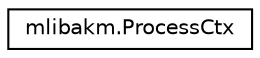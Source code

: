 digraph "Graphical Class Hierarchy"
{
 // LATEX_PDF_SIZE
  edge [fontname="Helvetica",fontsize="10",labelfontname="Helvetica",labelfontsize="10"];
  node [fontname="Helvetica",fontsize="10",shape=record];
  rankdir="LR";
  Node0 [label="mlibakm.ProcessCtx",height=0.2,width=0.4,color="black", fillcolor="white", style="filled",URL="$structmlibakm_1_1_process_ctx.html",tooltip=" "];
}
